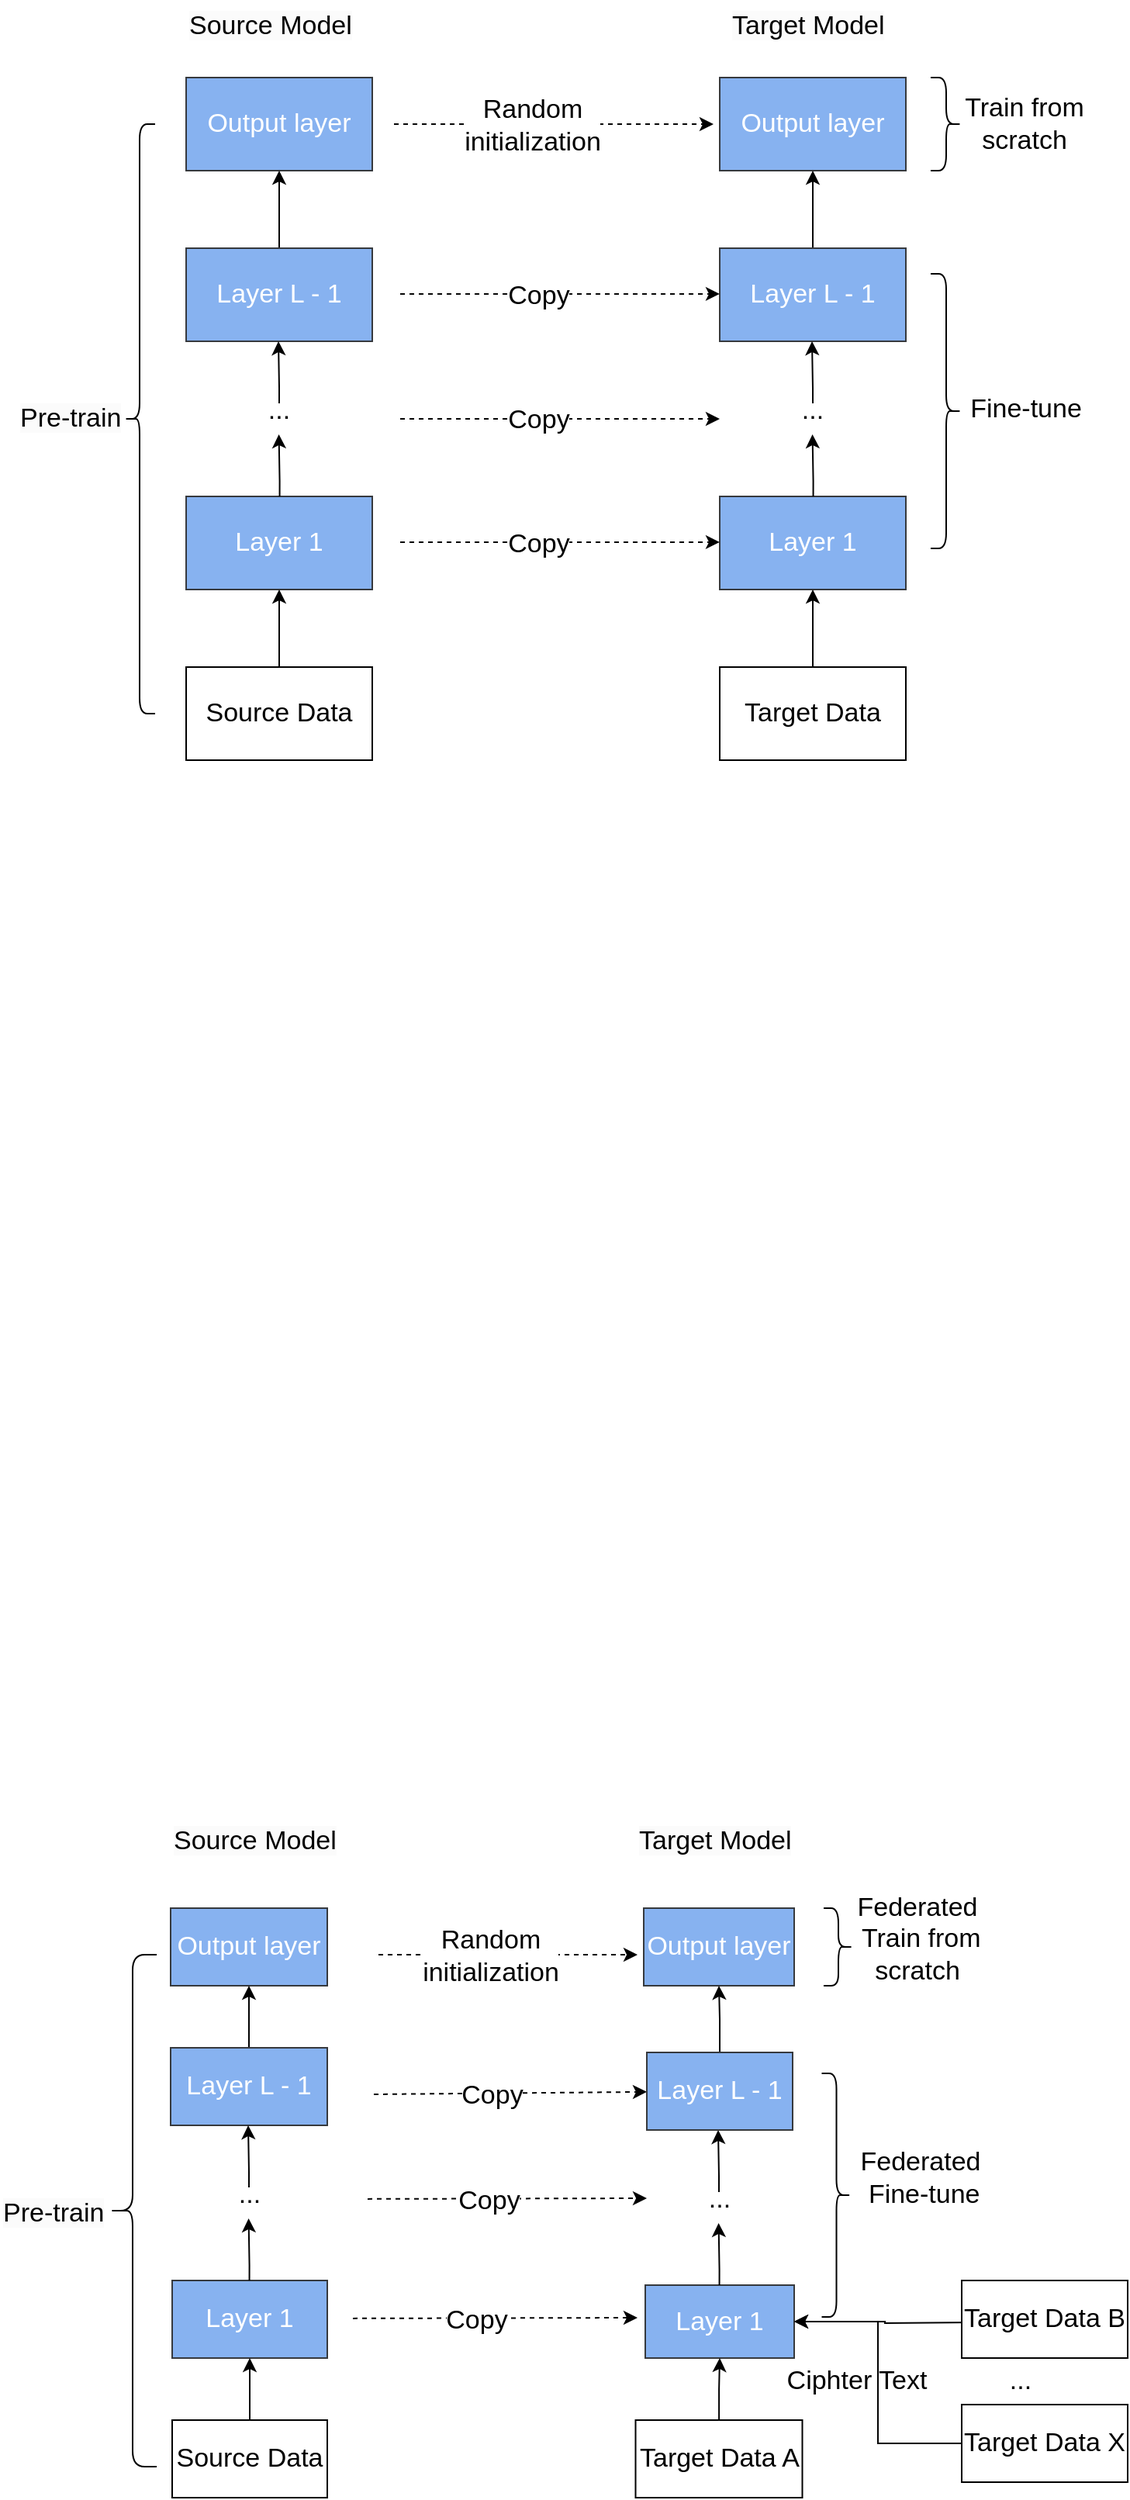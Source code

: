 <mxfile version="21.6.8" type="github">
  <diagram name="Page-1" id="evkDd5WfYAYsn0If8Dsk">
    <mxGraphModel dx="1136" dy="728" grid="1" gridSize="10" guides="1" tooltips="1" connect="1" arrows="1" fold="1" page="1" pageScale="1" pageWidth="827" pageHeight="1169" math="0" shadow="0">
      <root>
        <mxCell id="0" />
        <mxCell id="1" parent="0" />
        <mxCell id="YT2d1zYaTEOhZWZDPxQu-1" value="&lt;font style=&quot;font-size: 17px;&quot; color=&quot;#ffffff&quot;&gt;Output layer&lt;/font&gt;" style="rounded=0;whiteSpace=wrap;html=1;fillColor=#87B2F0;strokeColor=#36393d;fontSize=17;" vertex="1" parent="1">
          <mxGeometry x="169" y="190" width="120" height="60" as="geometry" />
        </mxCell>
        <mxCell id="YT2d1zYaTEOhZWZDPxQu-5" value="" style="edgeStyle=orthogonalEdgeStyle;rounded=0;orthogonalLoop=1;jettySize=auto;html=1;fontSize=17;" edge="1" parent="1" source="YT2d1zYaTEOhZWZDPxQu-2" target="YT2d1zYaTEOhZWZDPxQu-1">
          <mxGeometry relative="1" as="geometry" />
        </mxCell>
        <mxCell id="YT2d1zYaTEOhZWZDPxQu-2" value="&lt;font style=&quot;font-size: 17px;&quot; color=&quot;#ffffff&quot;&gt;Layer L - 1&lt;/font&gt;" style="rounded=0;whiteSpace=wrap;html=1;fillColor=#87B2F0;strokeColor=#36393d;fontSize=17;" vertex="1" parent="1">
          <mxGeometry x="169" y="300" width="120" height="60" as="geometry" />
        </mxCell>
        <mxCell id="YT2d1zYaTEOhZWZDPxQu-3" value="&lt;font style=&quot;font-size: 17px;&quot; color=&quot;#ffffff&quot;&gt;Layer 1&lt;/font&gt;" style="rounded=0;whiteSpace=wrap;html=1;fillColor=#87B2F0;strokeColor=#36393d;fontSize=17;" vertex="1" parent="1">
          <mxGeometry x="169" y="460" width="120" height="60" as="geometry" />
        </mxCell>
        <mxCell id="YT2d1zYaTEOhZWZDPxQu-6" value="" style="edgeStyle=orthogonalEdgeStyle;rounded=0;orthogonalLoop=1;jettySize=auto;html=1;fontSize=17;" edge="1" parent="1">
          <mxGeometry relative="1" as="geometry">
            <mxPoint x="229" y="400" as="sourcePoint" />
            <mxPoint x="228.5" y="360" as="targetPoint" />
            <Array as="points">
              <mxPoint x="229" y="390" />
              <mxPoint x="229" y="390" />
            </Array>
          </mxGeometry>
        </mxCell>
        <mxCell id="YT2d1zYaTEOhZWZDPxQu-7" value="&lt;font style=&quot;font-size: 17px;&quot;&gt;...&lt;/font&gt;" style="text;html=1;strokeColor=none;fillColor=none;align=center;verticalAlign=middle;whiteSpace=wrap;rounded=0;fontSize=17;" vertex="1" parent="1">
          <mxGeometry x="199" y="390" width="60" height="30" as="geometry" />
        </mxCell>
        <mxCell id="YT2d1zYaTEOhZWZDPxQu-8" value="" style="edgeStyle=orthogonalEdgeStyle;rounded=0;orthogonalLoop=1;jettySize=auto;html=1;fontSize=17;" edge="1" parent="1">
          <mxGeometry relative="1" as="geometry">
            <mxPoint x="229.28" y="460" as="sourcePoint" />
            <mxPoint x="228.78" y="420" as="targetPoint" />
            <Array as="points">
              <mxPoint x="229.28" y="450" />
              <mxPoint x="229.28" y="450" />
            </Array>
          </mxGeometry>
        </mxCell>
        <mxCell id="YT2d1zYaTEOhZWZDPxQu-11" value="" style="edgeStyle=orthogonalEdgeStyle;rounded=0;orthogonalLoop=1;jettySize=auto;html=1;fontSize=17;" edge="1" parent="1" source="YT2d1zYaTEOhZWZDPxQu-10" target="YT2d1zYaTEOhZWZDPxQu-3">
          <mxGeometry relative="1" as="geometry" />
        </mxCell>
        <mxCell id="YT2d1zYaTEOhZWZDPxQu-10" value="&lt;font style=&quot;font-size: 17px;&quot;&gt;Source Data&lt;/font&gt;" style="rounded=0;whiteSpace=wrap;html=1;fontColor=#000000;fontSize=17;" vertex="1" parent="1">
          <mxGeometry x="169" y="570" width="120" height="60" as="geometry" />
        </mxCell>
        <mxCell id="YT2d1zYaTEOhZWZDPxQu-13" value="&lt;span style=&quot;color: rgb(0, 0, 0); font-family: Helvetica; font-size: 17px; font-style: normal; font-variant-ligatures: normal; font-variant-caps: normal; font-weight: 400; letter-spacing: normal; orphans: 2; text-align: center; text-indent: 0px; text-transform: none; widows: 2; word-spacing: 0px; -webkit-text-stroke-width: 0px; background-color: rgb(251, 251, 251); text-decoration-thickness: initial; text-decoration-style: initial; text-decoration-color: initial; float: none; display: inline !important;&quot;&gt;Pre-train&lt;/span&gt;" style="text;whiteSpace=wrap;html=1;fontSize=17;" vertex="1" parent="1">
          <mxGeometry x="60" y="393" width="120" height="40" as="geometry" />
        </mxCell>
        <mxCell id="YT2d1zYaTEOhZWZDPxQu-14" value="&lt;font style=&quot;font-size: 17px;&quot; color=&quot;#ffffff&quot;&gt;Output layer&lt;/font&gt;" style="rounded=0;whiteSpace=wrap;html=1;fillColor=#87B2F0;strokeColor=#36393d;fontSize=17;" vertex="1" parent="1">
          <mxGeometry x="513" y="190" width="120" height="60" as="geometry" />
        </mxCell>
        <mxCell id="YT2d1zYaTEOhZWZDPxQu-15" value="" style="edgeStyle=orthogonalEdgeStyle;rounded=0;orthogonalLoop=1;jettySize=auto;html=1;fontSize=17;" edge="1" parent="1" source="YT2d1zYaTEOhZWZDPxQu-16" target="YT2d1zYaTEOhZWZDPxQu-14">
          <mxGeometry relative="1" as="geometry" />
        </mxCell>
        <mxCell id="YT2d1zYaTEOhZWZDPxQu-16" value="&lt;font style=&quot;font-size: 17px;&quot; color=&quot;#ffffff&quot;&gt;Layer L - 1&lt;/font&gt;" style="rounded=0;whiteSpace=wrap;html=1;fillColor=#87B2F0;strokeColor=#36393d;fontSize=17;" vertex="1" parent="1">
          <mxGeometry x="513" y="300" width="120" height="60" as="geometry" />
        </mxCell>
        <mxCell id="YT2d1zYaTEOhZWZDPxQu-17" value="&lt;font style=&quot;font-size: 17px;&quot; color=&quot;#ffffff&quot;&gt;Layer 1&lt;/font&gt;" style="rounded=0;whiteSpace=wrap;html=1;fillColor=#87B2F0;strokeColor=#36393d;fontSize=17;" vertex="1" parent="1">
          <mxGeometry x="513" y="460" width="120" height="60" as="geometry" />
        </mxCell>
        <mxCell id="YT2d1zYaTEOhZWZDPxQu-18" value="" style="edgeStyle=orthogonalEdgeStyle;rounded=0;orthogonalLoop=1;jettySize=auto;html=1;fontSize=17;" edge="1" parent="1">
          <mxGeometry relative="1" as="geometry">
            <mxPoint x="573" y="400" as="sourcePoint" />
            <mxPoint x="572.5" y="360" as="targetPoint" />
            <Array as="points">
              <mxPoint x="573" y="390" />
              <mxPoint x="573" y="390" />
            </Array>
          </mxGeometry>
        </mxCell>
        <mxCell id="YT2d1zYaTEOhZWZDPxQu-19" value="&lt;font style=&quot;font-size: 17px;&quot;&gt;...&lt;/font&gt;" style="text;html=1;strokeColor=none;fillColor=none;align=center;verticalAlign=middle;whiteSpace=wrap;rounded=0;fontSize=17;" vertex="1" parent="1">
          <mxGeometry x="543" y="390" width="60" height="30" as="geometry" />
        </mxCell>
        <mxCell id="YT2d1zYaTEOhZWZDPxQu-20" value="" style="edgeStyle=orthogonalEdgeStyle;rounded=0;orthogonalLoop=1;jettySize=auto;html=1;fontSize=17;" edge="1" parent="1">
          <mxGeometry relative="1" as="geometry">
            <mxPoint x="573.28" y="460" as="sourcePoint" />
            <mxPoint x="572.78" y="420" as="targetPoint" />
            <Array as="points">
              <mxPoint x="573.28" y="450" />
              <mxPoint x="573.28" y="450" />
            </Array>
          </mxGeometry>
        </mxCell>
        <mxCell id="YT2d1zYaTEOhZWZDPxQu-21" value="" style="edgeStyle=orthogonalEdgeStyle;rounded=0;orthogonalLoop=1;jettySize=auto;html=1;fontSize=17;" edge="1" parent="1" source="YT2d1zYaTEOhZWZDPxQu-22" target="YT2d1zYaTEOhZWZDPxQu-17">
          <mxGeometry relative="1" as="geometry" />
        </mxCell>
        <mxCell id="YT2d1zYaTEOhZWZDPxQu-22" value="&lt;font style=&quot;font-size: 17px;&quot;&gt;Target Data&lt;/font&gt;" style="rounded=0;whiteSpace=wrap;html=1;fontColor=#000000;fontSize=17;" vertex="1" parent="1">
          <mxGeometry x="513" y="570" width="120" height="60" as="geometry" />
        </mxCell>
        <mxCell id="YT2d1zYaTEOhZWZDPxQu-25" value="" style="endArrow=classic;html=1;rounded=0;dashed=1;fontSize=17;" edge="1" parent="1">
          <mxGeometry width="50" height="50" relative="1" as="geometry">
            <mxPoint x="303" y="220" as="sourcePoint" />
            <mxPoint x="509" y="220" as="targetPoint" />
          </mxGeometry>
        </mxCell>
        <mxCell id="YT2d1zYaTEOhZWZDPxQu-26" value="&lt;font style=&quot;font-size: 17px;&quot;&gt;Random&lt;br style=&quot;font-size: 17px;&quot;&gt;initialization&lt;/font&gt;" style="edgeLabel;html=1;align=center;verticalAlign=middle;resizable=0;points=[];fontSize=17;" vertex="1" connectable="0" parent="YT2d1zYaTEOhZWZDPxQu-25">
          <mxGeometry x="-0.137" y="-1" relative="1" as="geometry">
            <mxPoint as="offset" />
          </mxGeometry>
        </mxCell>
        <mxCell id="YT2d1zYaTEOhZWZDPxQu-28" value="" style="endArrow=classic;html=1;rounded=0;dashed=1;fontSize=17;" edge="1" parent="1">
          <mxGeometry width="50" height="50" relative="1" as="geometry">
            <mxPoint x="307" y="329.44" as="sourcePoint" />
            <mxPoint x="513" y="329.44" as="targetPoint" />
          </mxGeometry>
        </mxCell>
        <mxCell id="YT2d1zYaTEOhZWZDPxQu-29" value="&lt;span style=&quot;font-size: 17px;&quot;&gt;Copy&lt;/span&gt;" style="edgeLabel;html=1;align=center;verticalAlign=middle;resizable=0;points=[];fontSize=17;" vertex="1" connectable="0" parent="YT2d1zYaTEOhZWZDPxQu-28">
          <mxGeometry x="-0.137" y="-1" relative="1" as="geometry">
            <mxPoint as="offset" />
          </mxGeometry>
        </mxCell>
        <mxCell id="YT2d1zYaTEOhZWZDPxQu-30" value="" style="endArrow=classic;html=1;rounded=0;dashed=1;fontSize=17;" edge="1" parent="1">
          <mxGeometry width="50" height="50" relative="1" as="geometry">
            <mxPoint x="307" y="489.44" as="sourcePoint" />
            <mxPoint x="513" y="489.44" as="targetPoint" />
          </mxGeometry>
        </mxCell>
        <mxCell id="YT2d1zYaTEOhZWZDPxQu-31" value="&lt;span style=&quot;font-size: 17px;&quot;&gt;Copy&lt;/span&gt;" style="edgeLabel;html=1;align=center;verticalAlign=middle;resizable=0;points=[];fontSize=17;" vertex="1" connectable="0" parent="YT2d1zYaTEOhZWZDPxQu-30">
          <mxGeometry x="-0.137" y="-1" relative="1" as="geometry">
            <mxPoint as="offset" />
          </mxGeometry>
        </mxCell>
        <mxCell id="YT2d1zYaTEOhZWZDPxQu-32" value="" style="endArrow=classic;html=1;rounded=0;dashed=1;fontSize=17;" edge="1" parent="1">
          <mxGeometry width="50" height="50" relative="1" as="geometry">
            <mxPoint x="307" y="410" as="sourcePoint" />
            <mxPoint x="513" y="410" as="targetPoint" />
          </mxGeometry>
        </mxCell>
        <mxCell id="YT2d1zYaTEOhZWZDPxQu-33" value="&lt;span style=&quot;font-size: 17px;&quot;&gt;Copy&lt;/span&gt;" style="edgeLabel;html=1;align=center;verticalAlign=middle;resizable=0;points=[];fontSize=17;" vertex="1" connectable="0" parent="YT2d1zYaTEOhZWZDPxQu-32">
          <mxGeometry x="-0.137" y="-1" relative="1" as="geometry">
            <mxPoint as="offset" />
          </mxGeometry>
        </mxCell>
        <mxCell id="YT2d1zYaTEOhZWZDPxQu-36" value="&lt;span style=&quot;color: rgb(0, 0, 0); font-family: Helvetica; font-size: 17px; font-style: normal; font-variant-ligatures: normal; font-variant-caps: normal; font-weight: 400; letter-spacing: normal; orphans: 2; text-align: center; text-indent: 0px; text-transform: none; widows: 2; word-spacing: 0px; -webkit-text-stroke-width: 0px; background-color: rgb(251, 251, 251); text-decoration-thickness: initial; text-decoration-style: initial; text-decoration-color: initial; float: none; display: inline !important;&quot;&gt;Source Model&lt;/span&gt;" style="text;whiteSpace=wrap;html=1;fontSize=17;" vertex="1" parent="1">
          <mxGeometry x="169" y="140" width="120" height="40" as="geometry" />
        </mxCell>
        <mxCell id="YT2d1zYaTEOhZWZDPxQu-37" value="&lt;span style=&quot;color: rgb(0, 0, 0); font-family: Helvetica; font-size: 17px; font-style: normal; font-variant-ligatures: normal; font-variant-caps: normal; font-weight: 400; letter-spacing: normal; orphans: 2; text-align: center; text-indent: 0px; text-transform: none; widows: 2; word-spacing: 0px; -webkit-text-stroke-width: 0px; background-color: rgb(251, 251, 251); text-decoration-thickness: initial; text-decoration-style: initial; text-decoration-color: initial; float: none; display: inline !important;&quot;&gt;Target Model&lt;/span&gt;" style="text;whiteSpace=wrap;html=1;fontSize=17;" vertex="1" parent="1">
          <mxGeometry x="519" y="140" width="120" height="40" as="geometry" />
        </mxCell>
        <mxCell id="YT2d1zYaTEOhZWZDPxQu-38" value="&lt;font style=&quot;font-size: 17px;&quot;&gt;Train from&lt;br style=&quot;font-size: 17px;&quot;&gt;scratch&lt;/font&gt;" style="edgeLabel;html=1;align=center;verticalAlign=middle;resizable=0;points=[];fontSize=17;" vertex="1" connectable="0" parent="1">
          <mxGeometry x="708.999" y="220" as="geometry" />
        </mxCell>
        <mxCell id="YT2d1zYaTEOhZWZDPxQu-39" value="" style="shape=curlyBracket;whiteSpace=wrap;html=1;rounded=1;labelPosition=left;verticalLabelPosition=middle;align=right;verticalAlign=middle;fontSize=17;" vertex="1" parent="1">
          <mxGeometry x="129" y="220" width="20" height="380" as="geometry" />
        </mxCell>
        <mxCell id="YT2d1zYaTEOhZWZDPxQu-40" value="" style="shape=curlyBracket;whiteSpace=wrap;html=1;rounded=1;flipH=1;labelPosition=right;verticalLabelPosition=middle;align=left;verticalAlign=middle;fontSize=17;" vertex="1" parent="1">
          <mxGeometry x="649" y="316.5" width="20" height="177" as="geometry" />
        </mxCell>
        <mxCell id="YT2d1zYaTEOhZWZDPxQu-41" value="" style="shape=curlyBracket;whiteSpace=wrap;html=1;rounded=1;flipH=1;labelPosition=right;verticalLabelPosition=middle;align=left;verticalAlign=middle;size=0.5;fontSize=17;" vertex="1" parent="1">
          <mxGeometry x="649" y="190" width="20" height="60" as="geometry" />
        </mxCell>
        <mxCell id="YT2d1zYaTEOhZWZDPxQu-42" value="&lt;span style=&quot;font-size: 17px;&quot;&gt;Fine-tune&lt;/span&gt;" style="edgeLabel;html=1;align=center;verticalAlign=middle;resizable=0;points=[];fontSize=17;" vertex="1" connectable="0" parent="1">
          <mxGeometry x="718.999" y="230" as="geometry">
            <mxPoint x="-9" y="174" as="offset" />
          </mxGeometry>
        </mxCell>
        <mxCell id="YT2d1zYaTEOhZWZDPxQu-43" value="&lt;font style=&quot;font-size: 17px;&quot; color=&quot;#ffffff&quot;&gt;Output layer&lt;/font&gt;" style="rounded=0;whiteSpace=wrap;html=1;fillColor=#87B2F0;strokeColor=#36393d;fontSize=17;" vertex="1" parent="1">
          <mxGeometry x="159" y="1370" width="101" height="50" as="geometry" />
        </mxCell>
        <mxCell id="YT2d1zYaTEOhZWZDPxQu-44" value="" style="edgeStyle=orthogonalEdgeStyle;rounded=0;orthogonalLoop=1;jettySize=auto;html=1;fontSize=17;" edge="1" parent="1" source="YT2d1zYaTEOhZWZDPxQu-45" target="YT2d1zYaTEOhZWZDPxQu-43">
          <mxGeometry relative="1" as="geometry" />
        </mxCell>
        <mxCell id="YT2d1zYaTEOhZWZDPxQu-45" value="&lt;font style=&quot;font-size: 17px;&quot; color=&quot;#ffffff&quot;&gt;Layer L - 1&lt;/font&gt;" style="rounded=0;whiteSpace=wrap;html=1;fillColor=#87B2F0;strokeColor=#36393d;fontSize=17;" vertex="1" parent="1">
          <mxGeometry x="159" y="1460" width="101" height="50" as="geometry" />
        </mxCell>
        <mxCell id="YT2d1zYaTEOhZWZDPxQu-46" value="&lt;font style=&quot;font-size: 17px;&quot; color=&quot;#ffffff&quot;&gt;Layer 1&lt;/font&gt;" style="rounded=0;whiteSpace=wrap;html=1;fillColor=#87B2F0;strokeColor=#36393d;fontSize=17;" vertex="1" parent="1">
          <mxGeometry x="160" y="1610" width="100" height="50" as="geometry" />
        </mxCell>
        <mxCell id="YT2d1zYaTEOhZWZDPxQu-47" value="" style="edgeStyle=orthogonalEdgeStyle;rounded=0;orthogonalLoop=1;jettySize=auto;html=1;fontSize=17;" edge="1" parent="1">
          <mxGeometry relative="1" as="geometry">
            <mxPoint x="209.5" y="1550" as="sourcePoint" />
            <mxPoint x="209" y="1510" as="targetPoint" />
            <Array as="points">
              <mxPoint x="209.5" y="1540" />
              <mxPoint x="209.5" y="1540" />
            </Array>
          </mxGeometry>
        </mxCell>
        <mxCell id="YT2d1zYaTEOhZWZDPxQu-48" value="&lt;font style=&quot;font-size: 17px;&quot;&gt;...&lt;/font&gt;" style="text;html=1;strokeColor=none;fillColor=none;align=center;verticalAlign=middle;whiteSpace=wrap;rounded=0;fontSize=17;" vertex="1" parent="1">
          <mxGeometry x="179.5" y="1540" width="60" height="30" as="geometry" />
        </mxCell>
        <mxCell id="YT2d1zYaTEOhZWZDPxQu-49" value="" style="edgeStyle=orthogonalEdgeStyle;rounded=0;orthogonalLoop=1;jettySize=auto;html=1;fontSize=17;" edge="1" parent="1">
          <mxGeometry relative="1" as="geometry">
            <mxPoint x="209.78" y="1610" as="sourcePoint" />
            <mxPoint x="209.28" y="1570" as="targetPoint" />
            <Array as="points">
              <mxPoint x="209.78" y="1600" />
              <mxPoint x="209.78" y="1600" />
            </Array>
          </mxGeometry>
        </mxCell>
        <mxCell id="YT2d1zYaTEOhZWZDPxQu-50" value="" style="edgeStyle=orthogonalEdgeStyle;rounded=0;orthogonalLoop=1;jettySize=auto;html=1;fontSize=17;" edge="1" parent="1" source="YT2d1zYaTEOhZWZDPxQu-51" target="YT2d1zYaTEOhZWZDPxQu-46">
          <mxGeometry relative="1" as="geometry" />
        </mxCell>
        <mxCell id="YT2d1zYaTEOhZWZDPxQu-51" value="&lt;font style=&quot;font-size: 17px;&quot;&gt;Source Data&lt;/font&gt;" style="rounded=0;whiteSpace=wrap;html=1;fontColor=#000000;fontSize=17;" vertex="1" parent="1">
          <mxGeometry x="160" y="1700" width="100" height="50" as="geometry" />
        </mxCell>
        <mxCell id="YT2d1zYaTEOhZWZDPxQu-52" value="&lt;span style=&quot;color: rgb(0, 0, 0); font-family: Helvetica; font-size: 17px; font-style: normal; font-variant-ligatures: normal; font-variant-caps: normal; font-weight: 400; letter-spacing: normal; orphans: 2; text-align: center; text-indent: 0px; text-transform: none; widows: 2; word-spacing: 0px; -webkit-text-stroke-width: 0px; background-color: rgb(251, 251, 251); text-decoration-thickness: initial; text-decoration-style: initial; text-decoration-color: initial; float: none; display: inline !important;&quot;&gt;Pre-train&lt;/span&gt;" style="text;whiteSpace=wrap;html=1;fontSize=17;" vertex="1" parent="1">
          <mxGeometry x="49" y="1550" width="120" height="40" as="geometry" />
        </mxCell>
        <mxCell id="YT2d1zYaTEOhZWZDPxQu-53" value="&lt;font style=&quot;font-size: 17px;&quot; color=&quot;#ffffff&quot;&gt;Output layer&lt;/font&gt;" style="rounded=0;whiteSpace=wrap;html=1;fillColor=#87B2F0;strokeColor=#36393d;fontSize=17;" vertex="1" parent="1">
          <mxGeometry x="464" y="1370" width="97" height="50" as="geometry" />
        </mxCell>
        <mxCell id="YT2d1zYaTEOhZWZDPxQu-54" value="" style="edgeStyle=orthogonalEdgeStyle;rounded=0;orthogonalLoop=1;jettySize=auto;html=1;fontSize=17;" edge="1" parent="1" source="YT2d1zYaTEOhZWZDPxQu-55" target="YT2d1zYaTEOhZWZDPxQu-53">
          <mxGeometry relative="1" as="geometry" />
        </mxCell>
        <mxCell id="YT2d1zYaTEOhZWZDPxQu-56" value="&lt;font style=&quot;font-size: 17px;&quot; color=&quot;#ffffff&quot;&gt;Layer 1&lt;/font&gt;" style="rounded=0;whiteSpace=wrap;html=1;fillColor=#87B2F0;strokeColor=#36393d;fontSize=17;" vertex="1" parent="1">
          <mxGeometry x="465" y="1613" width="96" height="47" as="geometry" />
        </mxCell>
        <mxCell id="YT2d1zYaTEOhZWZDPxQu-57" value="" style="edgeStyle=orthogonalEdgeStyle;rounded=0;orthogonalLoop=1;jettySize=auto;html=1;fontSize=17;" edge="1" parent="1">
          <mxGeometry relative="1" as="geometry">
            <mxPoint x="512.5" y="1553" as="sourcePoint" />
            <mxPoint x="512" y="1513" as="targetPoint" />
            <Array as="points">
              <mxPoint x="512.5" y="1543" />
              <mxPoint x="512.5" y="1543" />
            </Array>
          </mxGeometry>
        </mxCell>
        <mxCell id="YT2d1zYaTEOhZWZDPxQu-58" value="&lt;font style=&quot;font-size: 17px;&quot;&gt;...&lt;/font&gt;" style="text;html=1;strokeColor=none;fillColor=none;align=center;verticalAlign=middle;whiteSpace=wrap;rounded=0;fontSize=17;" vertex="1" parent="1">
          <mxGeometry x="482.5" y="1543" width="60" height="30" as="geometry" />
        </mxCell>
        <mxCell id="YT2d1zYaTEOhZWZDPxQu-59" value="" style="edgeStyle=orthogonalEdgeStyle;rounded=0;orthogonalLoop=1;jettySize=auto;html=1;fontSize=17;" edge="1" parent="1">
          <mxGeometry relative="1" as="geometry">
            <mxPoint x="512.78" y="1613" as="sourcePoint" />
            <mxPoint x="512.28" y="1573" as="targetPoint" />
            <Array as="points">
              <mxPoint x="512.78" y="1603" />
              <mxPoint x="512.78" y="1603" />
            </Array>
          </mxGeometry>
        </mxCell>
        <mxCell id="YT2d1zYaTEOhZWZDPxQu-60" value="" style="edgeStyle=orthogonalEdgeStyle;rounded=0;orthogonalLoop=1;jettySize=auto;html=1;fontSize=17;" edge="1" parent="1" source="YT2d1zYaTEOhZWZDPxQu-61" target="YT2d1zYaTEOhZWZDPxQu-56">
          <mxGeometry relative="1" as="geometry" />
        </mxCell>
        <mxCell id="YT2d1zYaTEOhZWZDPxQu-61" value="&lt;font style=&quot;font-size: 17px;&quot;&gt;Target Data A&lt;/font&gt;" style="rounded=0;whiteSpace=wrap;html=1;fontColor=#000000;fontSize=17;" vertex="1" parent="1">
          <mxGeometry x="458.75" y="1700" width="107.5" height="50" as="geometry" />
        </mxCell>
        <mxCell id="YT2d1zYaTEOhZWZDPxQu-62" value="" style="endArrow=classic;html=1;rounded=0;dashed=1;fontSize=17;" edge="1" parent="1">
          <mxGeometry width="50" height="50" relative="1" as="geometry">
            <mxPoint x="293" y="1400" as="sourcePoint" />
            <mxPoint x="460" y="1400" as="targetPoint" />
          </mxGeometry>
        </mxCell>
        <mxCell id="YT2d1zYaTEOhZWZDPxQu-63" value="&lt;font style=&quot;font-size: 17px;&quot;&gt;Random&lt;br style=&quot;font-size: 17px;&quot;&gt;initialization&lt;/font&gt;" style="edgeLabel;html=1;align=center;verticalAlign=middle;resizable=0;points=[];fontSize=17;" vertex="1" connectable="0" parent="YT2d1zYaTEOhZWZDPxQu-62">
          <mxGeometry x="-0.137" y="-1" relative="1" as="geometry">
            <mxPoint as="offset" />
          </mxGeometry>
        </mxCell>
        <mxCell id="YT2d1zYaTEOhZWZDPxQu-66" value="" style="endArrow=classic;html=1;rounded=0;dashed=1;fontSize=17;" edge="1" parent="1">
          <mxGeometry width="50" height="50" relative="1" as="geometry">
            <mxPoint x="276.5" y="1634.44" as="sourcePoint" />
            <mxPoint x="460" y="1634" as="targetPoint" />
          </mxGeometry>
        </mxCell>
        <mxCell id="YT2d1zYaTEOhZWZDPxQu-67" value="&lt;span style=&quot;font-size: 17px;&quot;&gt;Copy&lt;/span&gt;" style="edgeLabel;html=1;align=center;verticalAlign=middle;resizable=0;points=[];fontSize=17;" vertex="1" connectable="0" parent="YT2d1zYaTEOhZWZDPxQu-66">
          <mxGeometry x="-0.137" y="-1" relative="1" as="geometry">
            <mxPoint as="offset" />
          </mxGeometry>
        </mxCell>
        <mxCell id="YT2d1zYaTEOhZWZDPxQu-68" value="" style="endArrow=classic;html=1;rounded=0;dashed=1;fontSize=17;" edge="1" parent="1">
          <mxGeometry width="50" height="50" relative="1" as="geometry">
            <mxPoint x="286" y="1557.44" as="sourcePoint" />
            <mxPoint x="466" y="1557" as="targetPoint" />
          </mxGeometry>
        </mxCell>
        <mxCell id="YT2d1zYaTEOhZWZDPxQu-69" value="&lt;span style=&quot;font-size: 17px;&quot;&gt;Copy&lt;/span&gt;" style="edgeLabel;html=1;align=center;verticalAlign=middle;resizable=0;points=[];fontSize=17;" vertex="1" connectable="0" parent="YT2d1zYaTEOhZWZDPxQu-68">
          <mxGeometry x="-0.137" y="-1" relative="1" as="geometry">
            <mxPoint as="offset" />
          </mxGeometry>
        </mxCell>
        <mxCell id="YT2d1zYaTEOhZWZDPxQu-72" value="&lt;font style=&quot;font-size: 17px;&quot;&gt;&lt;div style=&quot;font-size: 17px;&quot;&gt;Federated&lt;/div&gt;&lt;span style=&quot;font-size: 17px;&quot;&gt;&amp;nbsp;Train from&lt;/span&gt;&lt;br style=&quot;font-size: 17px;&quot;&gt;&lt;span style=&quot;font-size: 17px;&quot;&gt;scratch&lt;/span&gt;&lt;/font&gt;" style="edgeLabel;html=1;align=center;verticalAlign=middle;resizable=0;points=[];fontSize=17;" vertex="1" connectable="0" parent="1">
          <mxGeometry x="639.999" y="1390" as="geometry" />
        </mxCell>
        <mxCell id="YT2d1zYaTEOhZWZDPxQu-73" value="" style="shape=curlyBracket;whiteSpace=wrap;html=1;rounded=1;labelPosition=left;verticalLabelPosition=middle;align=right;verticalAlign=middle;fontSize=17;" vertex="1" parent="1">
          <mxGeometry x="119" y="1400" width="31" height="330" as="geometry" />
        </mxCell>
        <mxCell id="YT2d1zYaTEOhZWZDPxQu-82" style="edgeStyle=orthogonalEdgeStyle;rounded=0;orthogonalLoop=1;jettySize=auto;html=1;entryX=1;entryY=0.5;entryDx=0;entryDy=0;fontSize=17;" edge="1" parent="1" target="YT2d1zYaTEOhZWZDPxQu-56">
          <mxGeometry relative="1" as="geometry">
            <mxPoint x="678" y="1637" as="sourcePoint" />
          </mxGeometry>
        </mxCell>
        <mxCell id="YT2d1zYaTEOhZWZDPxQu-83" value="&lt;font style=&quot;font-size: 17px;&quot;&gt;Ciphter Text&lt;/font&gt;" style="edgeLabel;html=1;align=center;verticalAlign=middle;resizable=0;points=[];fontSize=17;" vertex="1" connectable="0" parent="YT2d1zYaTEOhZWZDPxQu-82">
          <mxGeometry x="0.117" y="1" relative="1" as="geometry">
            <mxPoint x="-12" y="37" as="offset" />
          </mxGeometry>
        </mxCell>
        <mxCell id="YT2d1zYaTEOhZWZDPxQu-77" value="&lt;font style=&quot;font-size: 17px;&quot;&gt;Target Data B&lt;/font&gt;" style="rounded=0;whiteSpace=wrap;html=1;fontColor=#000000;fontSize=17;" vertex="1" parent="1">
          <mxGeometry x="669" y="1610" width="107" height="50" as="geometry" />
        </mxCell>
        <mxCell id="YT2d1zYaTEOhZWZDPxQu-78" value="" style="endArrow=classic;html=1;rounded=0;dashed=1;fontSize=17;" edge="1" parent="1" target="YT2d1zYaTEOhZWZDPxQu-55">
          <mxGeometry width="50" height="50" relative="1" as="geometry">
            <mxPoint x="290" y="1490" as="sourcePoint" />
            <mxPoint x="503" y="1509.44" as="targetPoint" />
          </mxGeometry>
        </mxCell>
        <mxCell id="YT2d1zYaTEOhZWZDPxQu-79" value="&lt;span style=&quot;font-size: 17px;&quot;&gt;Copy&lt;/span&gt;" style="edgeLabel;html=1;align=center;verticalAlign=middle;resizable=0;points=[];fontSize=17;" vertex="1" connectable="0" parent="YT2d1zYaTEOhZWZDPxQu-78">
          <mxGeometry x="-0.137" y="-1" relative="1" as="geometry">
            <mxPoint as="offset" />
          </mxGeometry>
        </mxCell>
        <mxCell id="YT2d1zYaTEOhZWZDPxQu-55" value="&lt;font style=&quot;font-size: 17px;&quot; color=&quot;#ffffff&quot;&gt;Layer L - 1&lt;/font&gt;" style="rounded=0;whiteSpace=wrap;html=1;fillColor=#87B2F0;strokeColor=#36393d;fontSize=17;" vertex="1" parent="1">
          <mxGeometry x="466" y="1463" width="94" height="50" as="geometry" />
        </mxCell>
        <mxCell id="YT2d1zYaTEOhZWZDPxQu-80" value="&lt;span style=&quot;color: rgb(0, 0, 0); font-family: Helvetica; font-size: 17px; font-style: normal; font-variant-ligatures: normal; font-variant-caps: normal; font-weight: 400; letter-spacing: normal; orphans: 2; text-align: center; text-indent: 0px; text-transform: none; widows: 2; word-spacing: 0px; -webkit-text-stroke-width: 0px; background-color: rgb(251, 251, 251); text-decoration-thickness: initial; text-decoration-style: initial; text-decoration-color: initial; float: none; display: inline !important;&quot;&gt;Source Model&lt;/span&gt;" style="text;whiteSpace=wrap;html=1;fontSize=17;" vertex="1" parent="1">
          <mxGeometry x="159" y="1310" width="120" height="40" as="geometry" />
        </mxCell>
        <mxCell id="YT2d1zYaTEOhZWZDPxQu-81" value="&lt;span style=&quot;color: rgb(0, 0, 0); font-family: Helvetica; font-size: 17px; font-style: normal; font-variant-ligatures: normal; font-variant-caps: normal; font-weight: 400; letter-spacing: normal; orphans: 2; text-align: center; text-indent: 0px; text-transform: none; widows: 2; word-spacing: 0px; -webkit-text-stroke-width: 0px; background-color: rgb(251, 251, 251); text-decoration-thickness: initial; text-decoration-style: initial; text-decoration-color: initial; float: none; display: inline !important;&quot;&gt;Target Model&lt;/span&gt;" style="text;whiteSpace=wrap;html=1;fontSize=17;" vertex="1" parent="1">
          <mxGeometry x="458.75" y="1310" width="120" height="40" as="geometry" />
        </mxCell>
        <mxCell id="YT2d1zYaTEOhZWZDPxQu-84" value="" style="shape=curlyBracket;whiteSpace=wrap;html=1;rounded=1;flipH=1;labelPosition=right;verticalLabelPosition=middle;align=left;verticalAlign=middle;fontSize=17;" vertex="1" parent="1">
          <mxGeometry x="580" y="1370" width="19" height="50" as="geometry" />
        </mxCell>
        <mxCell id="YT2d1zYaTEOhZWZDPxQu-85" value="" style="shape=curlyBracket;whiteSpace=wrap;html=1;rounded=1;flipH=1;labelPosition=right;verticalLabelPosition=middle;align=left;verticalAlign=middle;fontSize=17;" vertex="1" parent="1">
          <mxGeometry x="578.75" y="1476.5" width="19" height="157" as="geometry" />
        </mxCell>
        <mxCell id="YT2d1zYaTEOhZWZDPxQu-86" value="&lt;font style=&quot;font-size: 17px;&quot;&gt;&lt;div style=&quot;font-size: 17px;&quot;&gt;Federated&lt;/div&gt;&lt;span style=&quot;font-size: 17px;&quot;&gt;&amp;nbsp;Fine-tune&lt;/span&gt;&lt;br style=&quot;font-size: 17px;&quot;&gt;&lt;/font&gt;" style="edgeLabel;html=1;align=center;verticalAlign=middle;resizable=0;points=[];fontSize=17;" vertex="1" connectable="0" parent="1">
          <mxGeometry x="668.999" y="1390" as="geometry">
            <mxPoint x="-27" y="154" as="offset" />
          </mxGeometry>
        </mxCell>
        <mxCell id="YT2d1zYaTEOhZWZDPxQu-91" style="edgeStyle=orthogonalEdgeStyle;rounded=0;orthogonalLoop=1;jettySize=auto;html=1;entryX=1;entryY=0.5;entryDx=0;entryDy=0;fontSize=17;" edge="1" parent="1" source="YT2d1zYaTEOhZWZDPxQu-89" target="YT2d1zYaTEOhZWZDPxQu-56">
          <mxGeometry relative="1" as="geometry" />
        </mxCell>
        <mxCell id="YT2d1zYaTEOhZWZDPxQu-89" value="&lt;font style=&quot;font-size: 17px;&quot;&gt;Target Data X&lt;/font&gt;" style="rounded=0;whiteSpace=wrap;html=1;fontColor=#000000;fontSize=17;" vertex="1" parent="1">
          <mxGeometry x="669" y="1690" width="107" height="50" as="geometry" />
        </mxCell>
        <mxCell id="YT2d1zYaTEOhZWZDPxQu-90" value="&lt;font style=&quot;font-size: 17px;&quot;&gt;...&lt;/font&gt;" style="text;html=1;strokeColor=none;fillColor=none;align=center;verticalAlign=middle;whiteSpace=wrap;rounded=0;fontSize=17;" vertex="1" parent="1">
          <mxGeometry x="677" y="1660" width="60" height="30" as="geometry" />
        </mxCell>
      </root>
    </mxGraphModel>
  </diagram>
</mxfile>

